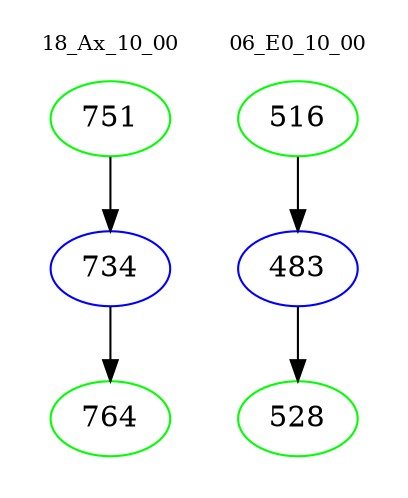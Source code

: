 digraph{
subgraph cluster_0 {
color = white
label = "18_Ax_10_00";
fontsize=10;
T0_751 [label="751", color="green"]
T0_751 -> T0_734 [color="black"]
T0_734 [label="734", color="blue"]
T0_734 -> T0_764 [color="black"]
T0_764 [label="764", color="green"]
}
subgraph cluster_1 {
color = white
label = "06_E0_10_00";
fontsize=10;
T1_516 [label="516", color="green"]
T1_516 -> T1_483 [color="black"]
T1_483 [label="483", color="blue"]
T1_483 -> T1_528 [color="black"]
T1_528 [label="528", color="green"]
}
}
